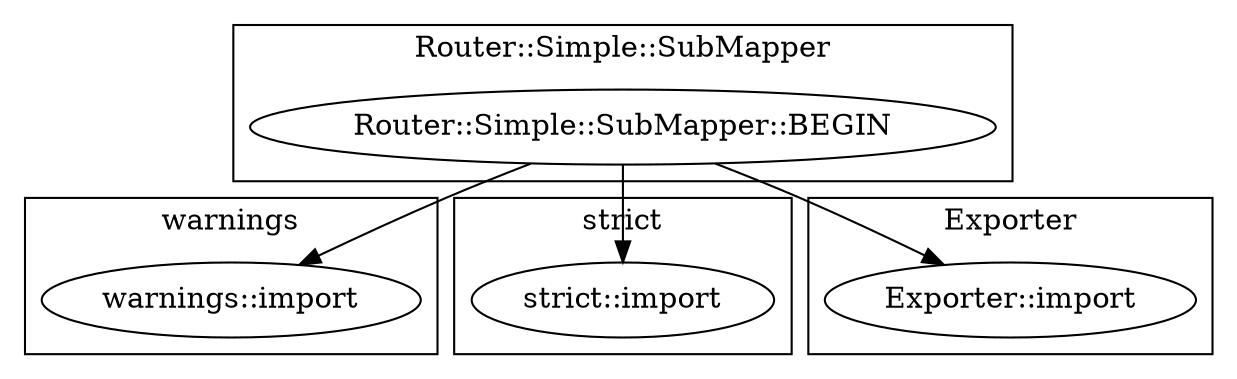 digraph {
graph [overlap=false]
subgraph cluster_warnings {
	label="warnings";
	"warnings::import";
}
subgraph cluster_strict {
	label="strict";
	"strict::import";
}
subgraph cluster_Exporter {
	label="Exporter";
	"Exporter::import";
}
subgraph cluster_Router_Simple_SubMapper {
	label="Router::Simple::SubMapper";
	"Router::Simple::SubMapper::BEGIN";
}
"Router::Simple::SubMapper::BEGIN" -> "Exporter::import";
"Router::Simple::SubMapper::BEGIN" -> "warnings::import";
"Router::Simple::SubMapper::BEGIN" -> "strict::import";
}
